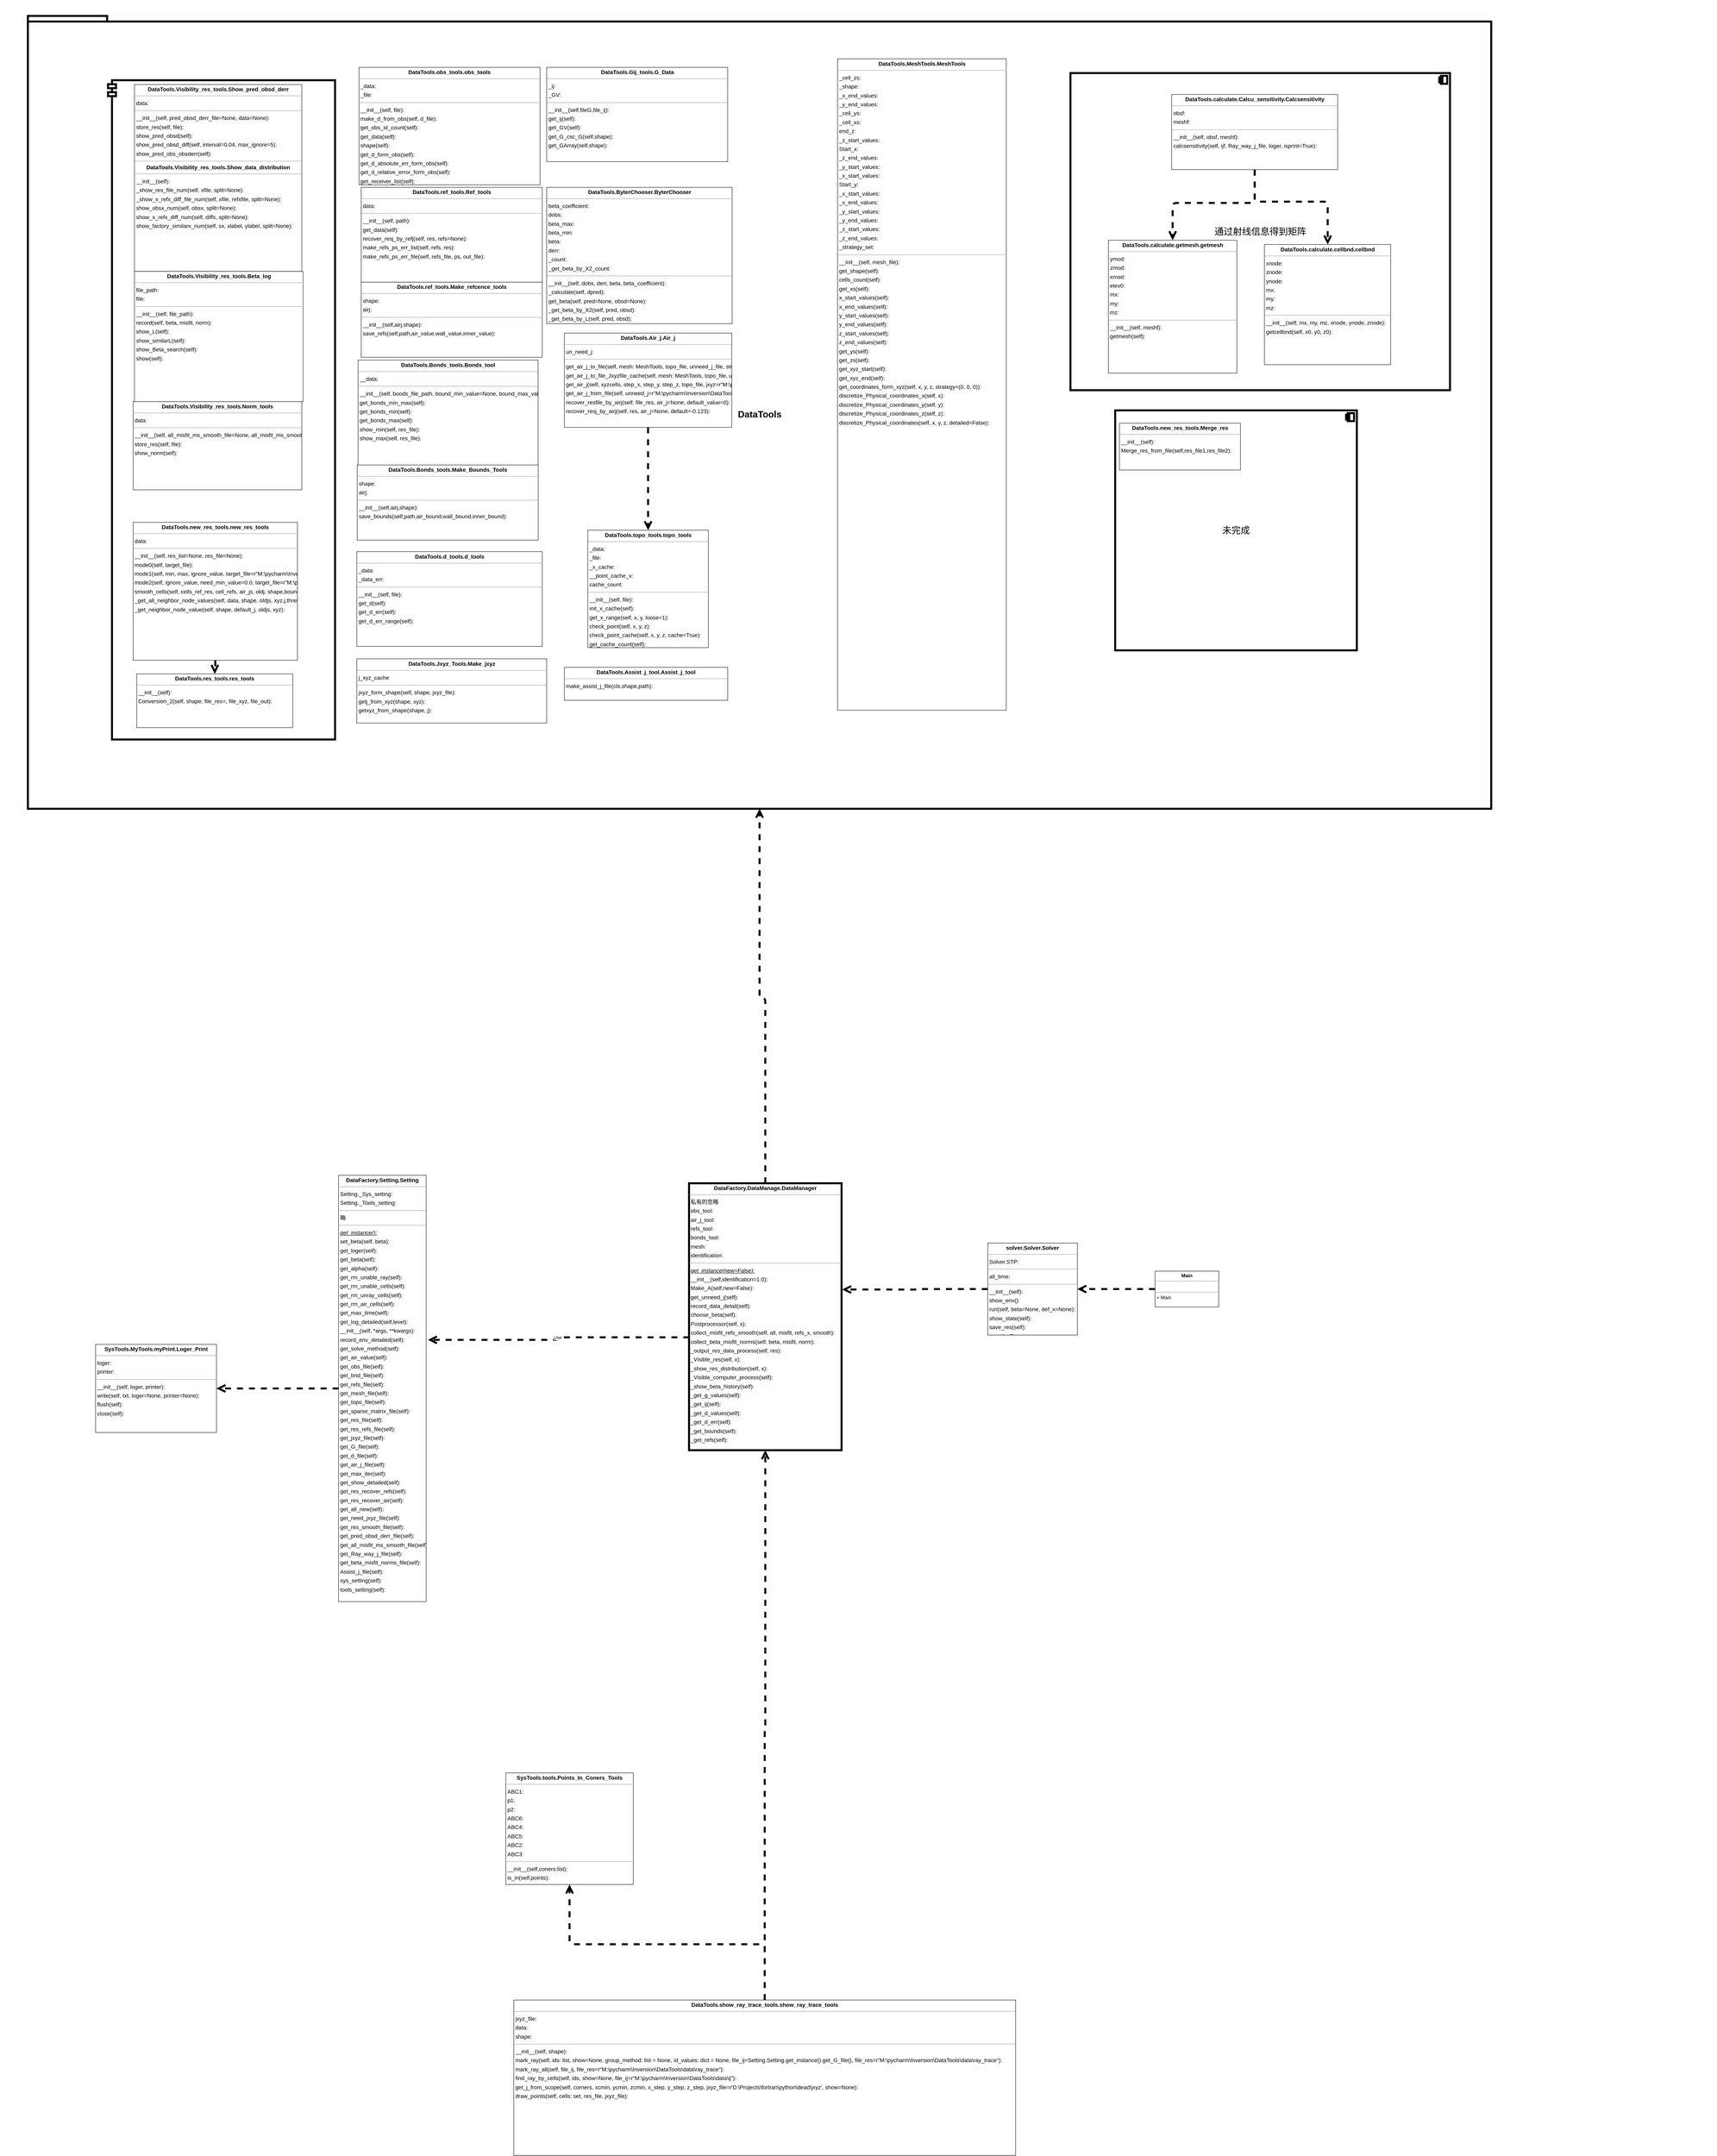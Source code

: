 <mxfile version="18.1.3" type="device"><diagram id="TkZLalOXziSTpwzNaFyh" name="第 1 页"><mxGraphModel dx="3696" dy="6280" grid="1" gridSize="10" guides="1" tooltips="1" connect="1" arrows="1" fold="1" page="0" pageScale="1" pageWidth="827" pageHeight="1169" math="0" shadow="0"><root><mxCell id="0"/><mxCell id="1" parent="0"/><mxCell id="YHv5OHNau0W-MkknjXRt-92" style="edgeStyle=orthogonalEdgeStyle;shape=connector;rounded=1;sketch=0;orthogonalLoop=1;jettySize=auto;html=1;dashed=1;fontFamily=Helvetica;fontSize=23;endArrow=open;endSize=12;strokeWidth=5;" edge="1" parent="1" source="node22" target="YHv5OHNau0W-MkknjXRt-23"><mxGeometry relative="1" as="geometry"/></mxCell><mxCell id="node22" value="&lt;p style=&quot;margin:0px;margin-top:4px;text-align:center;&quot;&gt;&lt;b&gt;DataFactory.DataManage.DataManager&lt;/b&gt;&lt;/p&gt;&lt;hr size=&quot;1&quot;&gt;&lt;p style=&quot;margin:0 0 0 4px;line-height:1.6;&quot;&gt;私有的忽略&lt;br&gt; obs_tool:&lt;br&gt; air_j_tool: &lt;br&gt; refs_tool: &lt;br&gt; bonds_tool:&lt;br&gt; mesh:&lt;br&gt; identification:&lt;br&gt;&lt;/p&gt;&lt;hr size=&quot;1&quot;&gt;&lt;p style=&quot;margin:0 0 0 4px;line-height:1.6;&quot;&gt;&lt;u&gt;&lt;i&gt; get_instance(new=False): &lt;/i&gt;&lt;/u&gt;&lt;br&gt; __init__(self,identification=1.0): &lt;br&gt; Make_A(self,new=False): &lt;br&gt; get_unneed_j(self): &lt;br&gt; record_data_detail(self): &lt;br&gt; choose_beta(self): &lt;br&gt; Postprocessor(self, x): &lt;br&gt; collect_misfit_refs_smooth(self, all, misfit, refs_x, smooth): &lt;br&gt; collect_beta_misfit_norms(self, beta, misfit, norm): &lt;br&gt; _output_res_data_process(self, res): &lt;br&gt; _Visible_res(self, x): &lt;br&gt; _show_res_distribution(self, x): &lt;br&gt; _Visible_computer_process(self): &lt;br&gt; _show_beta_history(self): &lt;br&gt; _get_g_values(self): &lt;br&gt; _get_ij(self): &lt;br&gt; _get_d_values(self): &lt;br&gt; _get_d_err(self): &lt;br&gt; _get_bounds(self): &lt;br&gt; _get_refs(self): &lt;/p&gt;" style="verticalAlign=top;align=left;overflow=fill;fontSize=14;fontFamily=Helvetica;html=1;rounded=0;shadow=0;comic=0;labelBackgroundColor=none;strokeWidth=5;" parent="1" vertex="1"><mxGeometry x="1080" y="-1040" width="383" height="670" as="geometry"/></mxCell><mxCell id="YHv5OHNau0W-MkknjXRt-98" style="edgeStyle=orthogonalEdgeStyle;shape=connector;rounded=1;sketch=0;orthogonalLoop=1;jettySize=auto;html=1;entryX=1.004;entryY=0.398;entryDx=0;entryDy=0;entryPerimeter=0;dashed=1;fontFamily=Helvetica;fontSize=23;endArrow=open;endSize=12;strokeWidth=5;" edge="1" parent="1" source="node7" target="node22"><mxGeometry relative="1" as="geometry"/></mxCell><mxCell id="node7" value="&lt;p style=&quot;margin:0px;margin-top:4px;text-align:center;&quot;&gt;&lt;b&gt;solver.Solver.Solver&lt;/b&gt;&lt;/p&gt;&lt;hr size=&quot;1&quot;/&gt;&lt;p style=&quot;margin:0 0 0 4px;line-height:1.6;&quot;&gt; Solver.STP: &lt;/p&gt;&lt;hr size=&quot;1&quot;/&gt;&lt;p style=&quot;margin:0 0 0 4px;line-height:1.6;&quot;&gt; all_time: &lt;/p&gt;&lt;hr size=&quot;1&quot;/&gt;&lt;p style=&quot;margin:0 0 0 4px;line-height:1.6;&quot;&gt; __init__(self): &lt;br/&gt; show_env(): &lt;br/&gt; run(self, beta=None, def_x=None): &lt;br/&gt; show_state(self): &lt;br/&gt; save_res(self): &lt;br/&gt; reset(self): &lt;br/&gt; close(self): &lt;/p&gt;" style="verticalAlign=top;align=left;overflow=fill;fontSize=14;fontFamily=Helvetica;html=1;rounded=0;shadow=0;comic=0;labelBackgroundColor=none;strokeWidth=1;" parent="1" vertex="1"><mxGeometry x="1830" y="-890" width="225" height="231" as="geometry"/></mxCell><mxCell id="YHv5OHNau0W-MkknjXRt-97" style="edgeStyle=orthogonalEdgeStyle;shape=connector;rounded=1;sketch=0;orthogonalLoop=1;jettySize=auto;html=1;dashed=1;fontFamily=Helvetica;fontSize=23;endArrow=open;endSize=12;strokeWidth=5;" edge="1" parent="1" source="node6" target="node10"><mxGeometry relative="1" as="geometry"/></mxCell><mxCell id="node6" value="&lt;p style=&quot;margin:0px;margin-top:4px;text-align:center;&quot;&gt;&lt;b&gt;DataFactory.Setting.Setting&lt;/b&gt;&lt;/p&gt;&lt;hr size=&quot;1&quot;&gt;&lt;p style=&quot;margin:0 0 0 4px;line-height:1.6;&quot;&gt; Setting._Sys_setting: &lt;br&gt; Setting._Tools_setting: &lt;/p&gt;&lt;hr size=&quot;1&quot;&gt;&lt;p style=&quot;margin:0 0 0 4px;line-height:1.6;&quot;&gt;略&lt;/p&gt;&lt;hr size=&quot;1&quot;&gt;&lt;p style=&quot;margin:0 0 0 4px;line-height:1.6;&quot;&gt;&lt;i&gt;&lt;u&gt; get_instance(): &lt;/u&gt;&lt;br&gt;&lt;/i&gt; set_beta(self, beta): &lt;br&gt; get_loger(self): &lt;br&gt; get_beta(self): &lt;br&gt; get_alpha(self): &lt;br&gt; get_rm_unable_ray(self): &lt;br&gt; get_rm_unable_cells(self): &lt;br&gt; get_rm_unray_cells(self): &lt;br&gt; get_rm_air_cells(self): &lt;br&gt; get_max_time(self): &lt;br&gt; get_log_detailed(self,level): &lt;br&gt; __init__(self, *args, **kwargs): &lt;br&gt; record_env_detailed(self): &lt;br&gt; get_solve_method(self): &lt;br&gt; get_air_value(self): &lt;br&gt; get_obs_file(self): &lt;br&gt; get_bnd_file(self): &lt;br&gt; get_refs_file(self): &lt;br&gt; get_mesh_file(self): &lt;br&gt; get_topo_file(self): &lt;br&gt; get_sparse_matrix_file(self): &lt;br&gt; get_res_file(self): &lt;br&gt; get_res_refs_file(self): &lt;br&gt; get_jxyz_file(self): &lt;br&gt; get_G_file(self): &lt;br&gt; get_d_file(self): &lt;br&gt; get_air_j_file(self): &lt;br&gt; get_max_iter(self): &lt;br&gt; get_show_detailed(self): &lt;br&gt; get_res_recover_refs(self): &lt;br&gt; get_res_recover_air(self): &lt;br&gt; get_all_new(self): &lt;br&gt; get_need_jxyz_file(self): &lt;br&gt; get_res_smooth_file(self): &lt;br&gt; get_pred_obsd_derr_file(self): &lt;br&gt; get_all_misfit_ms_smooth_file(self): &lt;br&gt; get_Ray_way_j_file(self): &lt;br&gt; get_beta_misfit_norms_file(self): &lt;br&gt; Assist_j_file(self): &lt;br&gt; sys_setting(self): &lt;br&gt; tools_setting(self): &lt;/p&gt;" style="verticalAlign=top;align=left;overflow=fill;fontSize=14;fontFamily=Helvetica;html=1;rounded=0;shadow=0;comic=0;labelBackgroundColor=none;strokeWidth=1;direction=east;flipH=1;" parent="1" vertex="1"><mxGeometry x="200" y="-1060" width="220" height="1070" as="geometry"/></mxCell><mxCell id="YHv5OHNau0W-MkknjXRt-6" value="Use" style="endArrow=open;endSize=12;dashed=1;html=1;rounded=1;sketch=0;exitX=0.002;exitY=0.577;exitDx=0;exitDy=0;exitPerimeter=0;entryX=-0.02;entryY=0.386;entryDx=0;entryDy=0;entryPerimeter=0;strokeWidth=5;edgeStyle=orthogonalEdgeStyle;" edge="1" parent="1" source="node22" target="node6"><mxGeometry width="160" relative="1" as="geometry"><mxPoint x="530" y="-705" as="sourcePoint"/><mxPoint x="860" y="-660" as="targetPoint"/></mxGeometry></mxCell><mxCell id="YHv5OHNau0W-MkknjXRt-93" style="edgeStyle=orthogonalEdgeStyle;shape=connector;rounded=1;sketch=0;orthogonalLoop=1;jettySize=auto;html=1;dashed=1;fontFamily=Helvetica;fontSize=23;endArrow=open;endSize=12;strokeWidth=5;" edge="1" parent="1" source="node20" target="node22"><mxGeometry relative="1" as="geometry"/></mxCell><mxCell id="YHv5OHNau0W-MkknjXRt-94" style="edgeStyle=orthogonalEdgeStyle;shape=connector;rounded=1;sketch=0;orthogonalLoop=1;jettySize=auto;html=1;dashed=1;fontFamily=Helvetica;fontSize=23;endArrow=open;endSize=12;strokeWidth=5;" edge="1" parent="1" source="node20" target="YHv5OHNau0W-MkknjXRt-34"><mxGeometry relative="1" as="geometry"/></mxCell><mxCell id="node20" value="&lt;p style=&quot;margin:0px;margin-top:4px;text-align:center;&quot;&gt;&lt;b&gt;DataTools.show_ray_trace_tools.show_ray_trace_tools&lt;/b&gt;&lt;/p&gt;&lt;hr size=&quot;1&quot;&gt;&lt;p style=&quot;margin:0 0 0 4px;line-height:1.6;&quot;&gt; jxyz_file: &lt;br&gt; data: &lt;br&gt; shape: &lt;/p&gt;&lt;hr size=&quot;1&quot;&gt;&lt;p style=&quot;margin:0 0 0 4px;line-height:1.6;&quot;&gt; __init__(self, shape): &lt;br&gt; mark_ray(self, ids: list, show=None, group_method: list = None, id_values: dict = None,                  file_ij=Setting.Setting.get_instance().get_G_file(),                  file_res=r&quot;M:\pycharm\Inversion\DataTools\data\ray_trace&quot;): &lt;br&gt; mark_ray_all(self, file_ij,                      file_res=r&quot;M:\pycharm\Inversion\DataTools\data\ray_trace&quot;): &lt;br&gt; find_ray_by_cells(self, ids, show=None, file_ij=r&quot;M:\pycharm\Inversion\DataTools\data\ij&quot;): &lt;br&gt; get_j_from_scope(self, corners, xcmin, ycmin, zcmin, x_step, y_step, z_step,                          jxyz_file=r'D:\Projects\fortran\python\dead\jxyz', show=None): &lt;br&gt; draw_points(self, cells: set, res_file, jxyz_file):&lt;/p&gt;" style="verticalAlign=top;align=left;overflow=fill;fontSize=14;fontFamily=Helvetica;html=1;rounded=0;shadow=0;comic=0;labelBackgroundColor=none;strokeWidth=1;" parent="1" vertex="1"><mxGeometry x="640" y="1010" width="1260" height="390" as="geometry"/></mxCell><mxCell id="node10" value="&lt;p style=&quot;margin:0px;margin-top:4px;text-align:center;&quot;&gt;&lt;b&gt;SysTools.MyTools.myPrint.Loger_Print&lt;/b&gt;&lt;/p&gt;&lt;hr size=&quot;1&quot;/&gt;&lt;p style=&quot;margin:0 0 0 4px;line-height:1.6;&quot;&gt; loger: &lt;br/&gt; printer: &lt;/p&gt;&lt;hr size=&quot;1&quot;/&gt;&lt;p style=&quot;margin:0 0 0 4px;line-height:1.6;&quot;&gt; __init__(self, loger, printer): &lt;br/&gt; write(self, txt, loger=None, printer=None): &lt;br/&gt; flush(self): &lt;br/&gt; close(self): &lt;/p&gt;" style="verticalAlign=top;align=left;overflow=fill;fontSize=14;fontFamily=Helvetica;html=1;rounded=0;shadow=0;comic=0;labelBackgroundColor=none;strokeWidth=1;" parent="1" vertex="1"><mxGeometry x="-409.998" y="-635.581" width="303.605" height="221.152" as="geometry"/></mxCell><mxCell id="YHv5OHNau0W-MkknjXRt-34" value="&lt;p style=&quot;margin:0px;margin-top:4px;text-align:center;&quot;&gt;&lt;b&gt;SysTools.tools.Points_In_Coners_Tools&lt;/b&gt;&lt;/p&gt;&lt;hr size=&quot;1&quot;/&gt;&lt;p style=&quot;margin:0 0 0 4px;line-height:1.6;&quot;&gt; ABC1: &lt;br/&gt; p1: &lt;br/&gt; p2: &lt;br/&gt; ABC6: &lt;br/&gt; ABC4: &lt;br/&gt; ABC5: &lt;br/&gt; ABC2: &lt;br/&gt; ABC3: &lt;/p&gt;&lt;hr size=&quot;1&quot;/&gt;&lt;p style=&quot;margin:0 0 0 4px;line-height:1.6;&quot;&gt; __init__(self,coners:list): &lt;br/&gt; is_in(self,points): &lt;/p&gt;" style="verticalAlign=top;align=left;overflow=fill;fontSize=14;fontFamily=Helvetica;html=1;rounded=0;shadow=0;comic=0;labelBackgroundColor=none;strokeWidth=1;" vertex="1" parent="1"><mxGeometry x="620" y="440" width="320" height="280" as="geometry"/></mxCell><mxCell id="YHv5OHNau0W-MkknjXRt-90" value="" style="group;shadow=0;rounded=0;glass=0;fillColor=none;" vertex="1" connectable="0" parent="1"><mxGeometry x="-650" y="-4010" width="4310" height="2030" as="geometry"/></mxCell><mxCell id="YHv5OHNau0W-MkknjXRt-91" value="" style="group" vertex="1" connectable="0" parent="YHv5OHNau0W-MkknjXRt-90"><mxGeometry x="70" y="40" width="4140" height="1990" as="geometry"/></mxCell><mxCell id="YHv5OHNau0W-MkknjXRt-23" value="&lt;span style=&quot;font-size: 23px;&quot;&gt;DataTools&lt;/span&gt;" style="shape=folder;fontStyle=1;spacingTop=10;tabWidth=40;tabHeight=14;tabPosition=left;html=1;rounded=0;sketch=0;fontFamily=Helvetica;fontSize=11;strokeWidth=5;" vertex="1" parent="YHv5OHNau0W-MkknjXRt-91"><mxGeometry width="3674.118" height="1990.0" as="geometry"/></mxCell><mxCell id="YHv5OHNau0W-MkknjXRt-31" value="&lt;p style=&quot;margin:0px;margin-top:4px;text-align:center;&quot;&gt;&lt;b&gt;DataTools.MeshTools.MeshTools&lt;/b&gt;&lt;/p&gt;&lt;hr size=&quot;1&quot;/&gt;&lt;p style=&quot;margin:0 0 0 4px;line-height:1.6;&quot;&gt; _cell_zs: &lt;br/&gt; _shape: &lt;br/&gt; _x_end_values: &lt;br/&gt; _y_end_values: &lt;br/&gt; _cell_ys: &lt;br/&gt; _cell_xs: &lt;br/&gt; end_z: &lt;br/&gt; _z_start_values: &lt;br/&gt; Start_x: &lt;br/&gt; _z_end_values: &lt;br/&gt; _y_start_values: &lt;br/&gt; _x_start_values: &lt;br/&gt; Start_y: &lt;br/&gt; _x_start_values: &lt;br/&gt; _x_end_values: &lt;br/&gt; _y_start_values: &lt;br/&gt; _y_end_values: &lt;br/&gt; _z_start_values: &lt;br/&gt; _z_end_values: &lt;br/&gt; _strategy_set: &lt;/p&gt;&lt;hr size=&quot;1&quot;/&gt;&lt;p style=&quot;margin:0 0 0 4px;line-height:1.6;&quot;&gt; __init__(self, mesh_file): &lt;br/&gt; get_shape(self): &lt;br/&gt; cells_count(self): &lt;br/&gt; get_xs(self): &lt;br/&gt; x_start_values(self): &lt;br/&gt; x_end_values(self): &lt;br/&gt; y_start_values(self): &lt;br/&gt; y_end_values(self): &lt;br/&gt; z_start_values(self): &lt;br/&gt; z_end_values(self): &lt;br/&gt; get_ys(self): &lt;br/&gt; get_zs(self): &lt;br/&gt; get_xyz_start(self): &lt;br/&gt; get_xyz_end(self): &lt;br/&gt; get_coordinates_form_xyz(self, x, y, z, strategy=(0, 0, 0)): &lt;br/&gt; discretize_Physical_coordinates_x(self, x): &lt;br/&gt; discretize_Physical_coordinates_y(self, y): &lt;br/&gt; discretize_Physical_coordinates_z(self, z): &lt;br/&gt; discretize_Physical_coordinates(self, x, y, z, detailed=False): &lt;/p&gt;" style="verticalAlign=top;align=left;overflow=fill;fontSize=14;fontFamily=Helvetica;html=1;rounded=0;shadow=0;comic=0;labelBackgroundColor=none;strokeWidth=1;" vertex="1" parent="YHv5OHNau0W-MkknjXRt-91"><mxGeometry x="2032.941" y="107.568" width="423.529" height="1635.027" as="geometry"/></mxCell><mxCell id="YHv5OHNau0W-MkknjXRt-41" value="" style="group" vertex="1" connectable="0" parent="YHv5OHNau0W-MkknjXRt-91"><mxGeometry x="211.765" y="441.027" width="570.081" height="1398.378" as="geometry"/></mxCell><mxCell id="YHv5OHNau0W-MkknjXRt-35" value="结果后置处理" style="shape=module;align=left;spacingLeft=20;align=center;verticalAlign=top;rounded=0;sketch=0;fontFamily=Helvetica;fontSize=23;strokeWidth=5;container=1;" vertex="1" parent="YHv5OHNau0W-MkknjXRt-41"><mxGeometry x="-10.588" y="-279.679" width="570.081" height="1654.748" as="geometry"/></mxCell><mxCell id="node12" value="&lt;p style=&quot;margin:0px;margin-top:4px;text-align:center;&quot;&gt;&lt;b&gt;DataTools.res_tools.res_tools&lt;/b&gt;&lt;/p&gt;&lt;hr size=&quot;1&quot;&gt;&lt;p style=&quot;margin:0 0 0 4px;line-height:1.6;&quot;&gt; __init__(self): &lt;br&gt; Conversion_2(self, shape, file_res=, file_xyz,                      file_out): &lt;/p&gt;" style="verticalAlign=top;align=left;overflow=fill;fontSize=14;fontFamily=Helvetica;html=1;rounded=0;shadow=0;comic=0;labelBackgroundColor=none;strokeWidth=1;" parent="YHv5OHNau0W-MkknjXRt-35" vertex="1"><mxGeometry x="72.233" y="1490.099" width="391.765" height="134.849" as="geometry"/></mxCell><mxCell id="YHv5OHNau0W-MkknjXRt-39" style="edgeStyle=orthogonalEdgeStyle;shape=connector;rounded=1;sketch=0;orthogonalLoop=1;jettySize=auto;html=1;dashed=1;fontFamily=Helvetica;fontSize=23;endArrow=open;endSize=12;strokeWidth=5;" edge="1" parent="YHv5OHNau0W-MkknjXRt-35" source="node18" target="node12"><mxGeometry relative="1" as="geometry"/></mxCell><mxCell id="YHv5OHNau0W-MkknjXRt-69" value="" style="group" vertex="1" connectable="0" parent="YHv5OHNau0W-MkknjXRt-35"><mxGeometry x="63.108" y="1226.275" width="412.528" height="346.27" as="geometry"/></mxCell><mxCell id="node18" value="&lt;p style=&quot;margin:0px;margin-top:4px;text-align:center;&quot;&gt;&lt;b&gt;DataTools.new_res_tools.new_res_tools&lt;/b&gt;&lt;/p&gt;&lt;hr size=&quot;1&quot;/&gt;&lt;p style=&quot;margin:0 0 0 4px;line-height:1.6;&quot;&gt; data: &lt;/p&gt;&lt;hr size=&quot;1&quot;/&gt;&lt;p style=&quot;margin:0 0 0 4px;line-height:1.6;&quot;&gt; __init__(self, res_list=None, res_file=None): &lt;br/&gt; mode0(self, target_file): &lt;br/&gt; mode1(self, min, max, ignore_value, target_file=r&amp;quot;M:\pycharm\Inversion\DataTools\data\new_mode1&amp;quot;): &lt;br/&gt; mode2(self, ignore_value, need_min_value=0.0, target_file=r&amp;quot;M:\pycharm\Inversion\DataTools\data\new_mode2&amp;quot;): &lt;br/&gt; smooth_cells(self, cells_ref_res, cell_refs, air_js, oldj, shape,bounds): &lt;br/&gt; _get_all_neighbor_node_values(self, data, shape, oldjs, xyz,j,threshold_value,coefficient=(1,1,1,1,1,1)): &lt;br/&gt; _get_neighbor_node_value(self, shape, default_j, oldjs, xyz): &lt;/p&gt;" style="verticalAlign=top;align=left;overflow=fill;fontSize=14;fontFamily=Helvetica;html=1;rounded=0;shadow=0;comic=0;labelBackgroundColor=none;strokeWidth=1;" parent="YHv5OHNau0W-MkknjXRt-69" vertex="1"><mxGeometry y="-116.532" width="412.528" height="346.27" as="geometry"/></mxCell><mxCell id="YHv5OHNau0W-MkknjXRt-73" value="" style="group" vertex="1" connectable="0" parent="YHv5OHNau0W-MkknjXRt-35"><mxGeometry x="63.106" y="10.76" width="423.529" height="1017.378" as="geometry"/></mxCell><mxCell id="node26" value="&lt;p style=&quot;margin:0px;margin-top:4px;text-align:center;&quot;&gt;&lt;b&gt;DataTools.Visibility_res_tools.Norm_tools&lt;/b&gt;&lt;/p&gt;&lt;hr size=&quot;1&quot;/&gt;&lt;p style=&quot;margin:0 0 0 4px;line-height:1.6;&quot;&gt; data: &lt;/p&gt;&lt;hr size=&quot;1&quot;/&gt;&lt;p style=&quot;margin:0 0 0 4px;line-height:1.6;&quot;&gt; __init__(self, all_misfit_ms_smooth_file=None, all_misfit_ms_smooth_list=None): &lt;br/&gt; store_res(self, file): &lt;br/&gt; show_norm(self): &lt;/p&gt;" style="verticalAlign=top;align=left;overflow=fill;fontSize=14;fontFamily=Helvetica;html=1;rounded=0;shadow=0;comic=0;labelBackgroundColor=none;strokeWidth=1;" parent="YHv5OHNau0W-MkknjXRt-73" vertex="1"><mxGeometry y="795.969" width="423.529" height="221.41" as="geometry"/></mxCell><mxCell id="YHv5OHNau0W-MkknjXRt-67" value="" style="group" vertex="1" connectable="0" parent="YHv5OHNau0W-MkknjXRt-73"><mxGeometry width="423.529" height="795.973" as="geometry"/></mxCell><mxCell id="node21" value="&lt;p style=&quot;margin:0px;margin-top:4px;text-align:center;&quot;&gt;&lt;b&gt;DataTools.Visibility_res_tools.Show_pred_obsd_derr&lt;/b&gt;&lt;/p&gt;&lt;hr size=&quot;1&quot;&gt;&lt;p style=&quot;margin:0 0 0 4px;line-height:1.6;&quot;&gt; data: &lt;/p&gt;&lt;hr size=&quot;1&quot;&gt;&lt;p style=&quot;margin:0 0 0 4px;line-height:1.6;&quot;&gt; __init__(self, pred_obsd_derr_file=None, data=None): &lt;br&gt; store_res(self, file): &lt;br&gt; show_pred_obsd(self): &lt;br&gt; show_pred_obsd_diff(self, interval=0.04, max_ignore=5): &lt;br&gt; show_pred_obs_obsderr(self):&lt;/p&gt;&lt;hr size=&quot;1&quot;&gt;&lt;p style=&quot;margin: 4px 0px 0px; text-align: center;&quot;&gt;&lt;b&gt;DataTools.Visibility_res_tools.Show_data_distribution&lt;/b&gt;&lt;/p&gt;&lt;hr size=&quot;1&quot;&gt;&lt;p style=&quot;margin: 0px 0px 0px 4px; line-height: 1.6;&quot;&gt;__init__(self):&lt;br&gt;_show_res_file_num(self, xfile, split=None):&lt;br&gt;_show_x_refx_diff_file_num(self, xfile, refxfile, split=None):&lt;br&gt;show_obsx_num(self, obsx, split=None):&lt;br&gt;show_x_refx_diff_num(self, diffx, split=None):&lt;br&gt;show_factory_similarx_num(self, sx, xlabel, ylabel, split=None):&lt;/p&gt;" style="verticalAlign=top;align=left;overflow=fill;fontSize=14;fontFamily=Helvetica;html=1;rounded=0;shadow=0;comic=0;labelBackgroundColor=none;strokeWidth=1;" parent="YHv5OHNau0W-MkknjXRt-67" vertex="1"><mxGeometry x="3.325" width="420.205" height="469.126" as="geometry"/></mxCell><mxCell id="node3" value="&lt;p style=&quot;margin:0px;margin-top:4px;text-align:center;&quot;&gt;&lt;b&gt;DataTools.Visibility_res_tools.Beta_log&lt;/b&gt;&lt;/p&gt;&lt;hr size=&quot;1&quot;/&gt;&lt;p style=&quot;margin:0 0 0 4px;line-height:1.6;&quot;&gt; file_path: &lt;br/&gt; file: &lt;/p&gt;&lt;hr size=&quot;1&quot;/&gt;&lt;p style=&quot;margin:0 0 0 4px;line-height:1.6;&quot;&gt; __init__(self, file_path): &lt;br/&gt; record(self, beta, misfit, norm): &lt;br/&gt; show_L(self): &lt;br/&gt; show_similarL(self): &lt;br/&gt; show_Beta_search(self): &lt;br/&gt; show(self): &lt;/p&gt;" style="verticalAlign=top;align=left;overflow=fill;fontSize=14;fontFamily=Helvetica;html=1;rounded=0;shadow=0;comic=0;labelBackgroundColor=none;strokeWidth=1;" parent="YHv5OHNau0W-MkknjXRt-67" vertex="1"><mxGeometry x="3.325" y="469.125" width="423.529" height="326.848" as="geometry"/></mxCell><mxCell id="YHv5OHNau0W-MkknjXRt-86" value="" style="group" vertex="1" connectable="0" parent="YHv5OHNau0W-MkknjXRt-91"><mxGeometry x="825.882" y="129.081" width="942.353" height="1645.784" as="geometry"/></mxCell><mxCell id="node19" value="&lt;p style=&quot;margin:0px;margin-top:4px;text-align:center;&quot;&gt;&lt;b&gt;DataTools.Gij_tools.G_Data&lt;/b&gt;&lt;/p&gt;&lt;hr size=&quot;1&quot;/&gt;&lt;p style=&quot;margin:0 0 0 4px;line-height:1.6;&quot;&gt; _ij: &lt;br/&gt; _GV: &lt;/p&gt;&lt;hr size=&quot;1&quot;/&gt;&lt;p style=&quot;margin:0 0 0 4px;line-height:1.6;&quot;&gt; __init__(self,fileG,file_ij): &lt;br/&gt; get_ij(self): &lt;br/&gt; get_GV(self): &lt;br/&gt; get_G_csc_G(self,shape): &lt;br/&gt; get_GArray(self,shape): &lt;/p&gt;" style="verticalAlign=top;align=left;overflow=fill;fontSize=14;fontFamily=Helvetica;html=1;rounded=0;shadow=0;comic=0;labelBackgroundColor=none;strokeWidth=1;" parent="YHv5OHNau0W-MkknjXRt-86" vertex="1"><mxGeometry x="476.72" width="454.547" height="236.649" as="geometry"/></mxCell><mxCell id="node0" value="&lt;p style=&quot;margin:0px;margin-top:4px;text-align:center;&quot;&gt;&lt;b&gt;DataTools.Jxyz_Tools.Make_jxyz&lt;/b&gt;&lt;/p&gt;&lt;hr size=&quot;1&quot;&gt;&lt;p style=&quot;margin:0 0 0 4px;line-height:1.6;&quot;&gt;j_xyz_cache&lt;/p&gt;&lt;hr size=&quot;1&quot;&gt;&lt;p style=&quot;margin: 0px 0px 0px 4px; line-height: 1.6;&quot;&gt;&lt;span style=&quot;background-color: initial;&quot;&gt;jxyz_form_shape(self, shape, jxyz_file):&lt;/span&gt;&lt;br&gt;&lt;/p&gt;&lt;p style=&quot;margin:0 0 0 4px;line-height:1.6;&quot;&gt;getj_from_xyz(shape, xyz):&lt;br&gt;&lt;/p&gt;&lt;p style=&quot;margin:0 0 0 4px;line-height:1.6;&quot;&gt;getxyz_from_shape(shape, j):&lt;/p&gt;&lt;p style=&quot;margin:0 0 0 4px;line-height:1.6;&quot;&gt;&lt;br&gt;&lt;/p&gt;&lt;p style=&quot;margin:0 0 0 4px;line-height:1.6;&quot;&gt;&lt;br&gt;&lt;/p&gt;" style="verticalAlign=top;align=left;overflow=fill;fontSize=14;fontFamily=Helvetica;html=1;rounded=0;shadow=0;comic=0;labelBackgroundColor=none;strokeWidth=1;" parent="YHv5OHNau0W-MkknjXRt-86" vertex="1"><mxGeometry y="1484.432" width="476.72" height="161.351" as="geometry"/></mxCell><mxCell id="node25" value="&lt;p style=&quot;margin:0px;margin-top:4px;text-align:center;&quot;&gt;&lt;b&gt;DataTools.d_tools.d_tools&lt;/b&gt;&lt;/p&gt;&lt;hr size=&quot;1&quot;/&gt;&lt;p style=&quot;margin:0 0 0 4px;line-height:1.6;&quot;&gt; _data: &lt;br/&gt; _data_err: &lt;/p&gt;&lt;hr size=&quot;1&quot;/&gt;&lt;p style=&quot;margin:0 0 0 4px;line-height:1.6;&quot;&gt; __init__(self, file): &lt;br/&gt; get_d(self): &lt;br/&gt; get_d_err(self): &lt;br/&gt; get_d_err_range(self): &lt;/p&gt;" style="verticalAlign=top;align=left;overflow=fill;fontSize=14;fontFamily=Helvetica;html=1;rounded=0;shadow=0;comic=0;labelBackgroundColor=none;strokeWidth=1;" parent="YHv5OHNau0W-MkknjXRt-86" vertex="1"><mxGeometry y="1215.514" width="465.633" height="237.886" as="geometry"/></mxCell><mxCell id="YHv5OHNau0W-MkknjXRt-30" value="&lt;p style=&quot;margin:0px;margin-top:4px;text-align:center;&quot;&gt;&lt;b&gt;DataTools.ByterChooser.ByterChooser&lt;/b&gt;&lt;/p&gt;&lt;hr size=&quot;1&quot;/&gt;&lt;p style=&quot;margin:0 0 0 4px;line-height:1.6;&quot;&gt; beta_coefficient: &lt;br/&gt; dobs: &lt;br/&gt; beta_max: &lt;br/&gt; beta_min: &lt;br/&gt; beta: &lt;br/&gt; derr: &lt;br/&gt; _count: &lt;br/&gt; _get_beta_by_X2_count: &lt;/p&gt;&lt;hr size=&quot;1&quot;/&gt;&lt;p style=&quot;margin:0 0 0 4px;line-height:1.6;&quot;&gt; __init__(self, dobs, derr, beta, beta_coefficient): &lt;br/&gt; _calculate(self, dpred): &lt;br/&gt; get_beta(self, pred=None, obsd=None): &lt;br/&gt; _get_beta_by_X2(self, pred, obsd): &lt;br/&gt; _get_beta_by_L(self, pred, obsd): &lt;/p&gt;" style="verticalAlign=top;align=left;overflow=fill;fontSize=14;fontFamily=Helvetica;html=1;rounded=0;shadow=0;comic=0;labelBackgroundColor=none;strokeWidth=1;" vertex="1" parent="YHv5OHNau0W-MkknjXRt-86"><mxGeometry x="476.72" y="301.189" width="465.633" height="342.065" as="geometry"/></mxCell><mxCell id="YHv5OHNau0W-MkknjXRt-32" value="&lt;p style=&quot;margin:0px;margin-top:4px;text-align:center;&quot;&gt;&lt;b&gt;DataTools.obs_tools.obs_tools&lt;/b&gt;&lt;/p&gt;&lt;hr size=&quot;1&quot;/&gt;&lt;p style=&quot;margin:0 0 0 4px;line-height:1.6;&quot;&gt; _data: &lt;br/&gt; _file: &lt;/p&gt;&lt;hr size=&quot;1&quot;/&gt;&lt;p style=&quot;margin:0 0 0 4px;line-height:1.6;&quot;&gt; __init__(self, file): &lt;br/&gt; make_d_from_obs(self, d_file): &lt;br/&gt; get_obs_id_count(self): &lt;br/&gt; get_data(self): &lt;br/&gt; shape(self): &lt;br/&gt; get_d_form_obs(self): &lt;br/&gt; get_d_absolute_err_form_obs(self): &lt;br/&gt; get_d_relative_error_form_obs(self): &lt;br/&gt; get_receiver_list(self): &lt;/p&gt;" style="verticalAlign=top;align=left;overflow=fill;fontSize=14;fontFamily=Helvetica;html=1;rounded=0;shadow=0;comic=0;labelBackgroundColor=none;strokeWidth=1;" vertex="1" parent="YHv5OHNau0W-MkknjXRt-86"><mxGeometry x="5.543" width="454.547" height="294.735" as="geometry"/></mxCell><mxCell id="YHv5OHNau0W-MkknjXRt-42" value="" style="group" vertex="1" connectable="0" parent="YHv5OHNau0W-MkknjXRt-86"><mxGeometry x="11.087" y="301.189" width="454.547" height="426.462" as="geometry"/></mxCell><mxCell id="node28" value="&lt;p style=&quot;margin:0px;margin-top:4px;text-align:center;&quot;&gt;&lt;b&gt;DataTools.ref_tools.Make_refcence_tools&lt;/b&gt;&lt;/p&gt;&lt;hr size=&quot;1&quot;/&gt;&lt;p style=&quot;margin:0 0 0 4px;line-height:1.6;&quot;&gt; shape: &lt;br/&gt; airj: &lt;/p&gt;&lt;hr size=&quot;1&quot;/&gt;&lt;p style=&quot;margin:0 0 0 4px;line-height:1.6;&quot;&gt; __init__(self,airj,shape): &lt;br/&gt; save_refs(self,path,air_value,wall_value,inner_value): &lt;/p&gt;" style="verticalAlign=top;align=left;overflow=fill;fontSize=14;fontFamily=Helvetica;html=1;rounded=0;shadow=0;comic=0;labelBackgroundColor=none;strokeWidth=1;" parent="YHv5OHNau0W-MkknjXRt-42" vertex="1"><mxGeometry y="237.896" width="454.547" height="188.566" as="geometry"/></mxCell><mxCell id="node27" value="&lt;p style=&quot;margin:0px;margin-top:4px;text-align:center;&quot;&gt;&lt;b&gt;DataTools.ref_tools.Ref_tools&lt;/b&gt;&lt;/p&gt;&lt;hr size=&quot;1&quot;/&gt;&lt;p style=&quot;margin:0 0 0 4px;line-height:1.6;&quot;&gt; data: &lt;/p&gt;&lt;hr size=&quot;1&quot;/&gt;&lt;p style=&quot;margin:0 0 0 4px;line-height:1.6;&quot;&gt; __init__(self, path): &lt;br/&gt; get_data(self): &lt;br/&gt; recover_resj_by_refj(self, res, refs=None): &lt;br/&gt; make_refs_ps_err_list(self, refs, res): &lt;br/&gt; make_refs_ps_err_file(self, refs_file, ps, out_file): &lt;/p&gt;" style="verticalAlign=top;align=left;overflow=fill;fontSize=14;fontFamily=Helvetica;html=1;rounded=0;shadow=0;comic=0;labelBackgroundColor=none;strokeWidth=1;" parent="YHv5OHNau0W-MkknjXRt-42" vertex="1"><mxGeometry x="0.003" width="454.544" height="237.886" as="geometry"/></mxCell><mxCell id="YHv5OHNau0W-MkknjXRt-72" value="" style="group" vertex="1" connectable="0" parent="YHv5OHNau0W-MkknjXRt-86"><mxGeometry x="11.098" y="738.925" width="454.536" height="458.367" as="geometry"/></mxCell><mxCell id="YHv5OHNau0W-MkknjXRt-83" value="" style="group" vertex="1" connectable="0" parent="YHv5OHNau0W-MkknjXRt-72"><mxGeometry x="-10.149" y="-4.174" width="454.536" height="451.784" as="geometry"/></mxCell><mxCell id="node1" value="&lt;p style=&quot;margin:0px;margin-top:4px;text-align:center;&quot;&gt;&lt;b&gt;DataTools.Bonds_tools.Bonds_tool&lt;/b&gt;&lt;/p&gt;&lt;hr size=&quot;1&quot;/&gt;&lt;p style=&quot;margin:0 0 0 4px;line-height:1.6;&quot;&gt; __data: &lt;/p&gt;&lt;hr size=&quot;1&quot;/&gt;&lt;p style=&quot;margin:0 0 0 4px;line-height:1.6;&quot;&gt; __init__(self, boods_file_path,                  bound_min_value=None, bound_max_value=None): &lt;br/&gt; get_bonds_min_max(self): &lt;br/&gt; get_bonds_min(self): &lt;br/&gt; get_bonds_max(self): &lt;br/&gt; show_min(self, res_file): &lt;br/&gt; show_max(self, res_file): &lt;/p&gt;" style="verticalAlign=top;align=left;overflow=fill;fontSize=14;fontFamily=Helvetica;html=1;rounded=0;shadow=0;comic=0;labelBackgroundColor=none;strokeWidth=1;" parent="YHv5OHNau0W-MkknjXRt-83" vertex="1"><mxGeometry x="2.248" width="451.968" height="269.797" as="geometry"/></mxCell><mxCell id="node23" value="&lt;p style=&quot;margin:0px;margin-top:4px;text-align:center;&quot;&gt;&lt;b&gt;DataTools.Bonds_tools.Make_Bounds_Tools&lt;/b&gt;&lt;/p&gt;&lt;hr size=&quot;1&quot;/&gt;&lt;p style=&quot;margin:0 0 0 4px;line-height:1.6;&quot;&gt; shape: &lt;br/&gt; airj: &lt;/p&gt;&lt;hr size=&quot;1&quot;/&gt;&lt;p style=&quot;margin:0 0 0 4px;line-height:1.6;&quot;&gt; __init__(self,airj,shape): &lt;br/&gt; save_bounds(self,path,air_bound,wall_bound,inner_bound): &lt;/p&gt;" style="verticalAlign=top;align=left;overflow=fill;fontSize=14;fontFamily=Helvetica;html=1;rounded=0;shadow=0;comic=0;labelBackgroundColor=none;strokeWidth=1;" parent="YHv5OHNau0W-MkknjXRt-83" vertex="1"><mxGeometry y="263.216" width="454.536" height="188.568" as="geometry"/></mxCell><mxCell id="YHv5OHNau0W-MkknjXRt-84" value="" style="group" vertex="1" connectable="0" parent="YHv5OHNau0W-MkknjXRt-86"><mxGeometry x="521.066" y="666.919" width="420.456" height="789.546" as="geometry"/></mxCell><mxCell id="node29" value="&lt;p style=&quot;margin:0px;margin-top:4px;text-align:center;&quot;&gt;&lt;b&gt;DataTools.Air_j.Air_j&lt;/b&gt;&lt;/p&gt;&lt;hr size=&quot;1&quot;/&gt;&lt;p style=&quot;margin:0 0 0 4px;line-height:1.6;&quot;&gt; un_need_j: &lt;/p&gt;&lt;hr size=&quot;1&quot;/&gt;&lt;p style=&quot;margin:0 0 0 4px;line-height:1.6;&quot;&gt; get_air_j_to_file(self, mesh: MeshTools, topo_file, unneed_j_file, strategy): &lt;br/&gt; get_air_j_to_file_Jxyzfile_cache(self, mesh: MeshTools, topo_file, unneed_j_file, jxyz_file, strategy): &lt;br/&gt; get_air_j(self, xyzcells, step_x, step_y, step_z, topo_file,                   jxyz=r&amp;quot;M:\pycharm\Inversion\DataTools\data\jxyz&amp;quot;,                   un_need_file=r&amp;quot;M:\pycharm\Inversion\DataTools\data\unneed_j&amp;quot;): &lt;br/&gt; get_air_j_from_file(self, unneed_j=r&amp;quot;M:\pycharm\Inversion\DataTools\data\unneed_j&amp;quot;): &lt;br/&gt; recover_resfile_by_airj(self, file_res, air_j=None, default_value=0): &lt;br/&gt; recover_resj_by_airj(self, res, air_j=None, default=-0.123): &lt;/p&gt;" style="verticalAlign=top;align=left;overflow=fill;fontSize=14;fontFamily=Helvetica;html=1;rounded=0;shadow=0;comic=0;labelBackgroundColor=none;strokeWidth=1;" parent="YHv5OHNau0W-MkknjXRt-84" vertex="1"><mxGeometry width="420.456" height="236.649" as="geometry"/></mxCell><mxCell id="YHv5OHNau0W-MkknjXRt-33" value="&lt;p style=&quot;margin:0px;margin-top:4px;text-align:center;&quot;&gt;&lt;b&gt;DataTools.topo_tools.topo_tools&lt;/b&gt;&lt;/p&gt;&lt;hr size=&quot;1&quot;/&gt;&lt;p style=&quot;margin:0 0 0 4px;line-height:1.6;&quot;&gt; _data: &lt;br/&gt; _file: &lt;br/&gt; _x_cache: &lt;br/&gt; __point_cache_x: &lt;br/&gt; cache_count: &lt;/p&gt;&lt;hr size=&quot;1&quot;/&gt;&lt;p style=&quot;margin:0 0 0 4px;line-height:1.6;&quot;&gt; __init__(self, file): &lt;br/&gt; init_x_cache(self): &lt;br/&gt; get_x_range(self, x, y, loose=1): &lt;br/&gt; check_point(self, x, y, z): &lt;br/&gt; check_point_cache(self, x, y, z, cache=True): &lt;br/&gt; get_cache_count(self): &lt;/p&gt;" style="verticalAlign=top;align=left;overflow=fill;fontSize=14;fontFamily=Helvetica;html=1;rounded=0;shadow=0;comic=0;labelBackgroundColor=none;strokeWidth=1;" vertex="1" parent="YHv5OHNau0W-MkknjXRt-84"><mxGeometry x="58.903" y="494.811" width="302.662" height="294.735" as="geometry"/></mxCell><mxCell id="YHv5OHNau0W-MkknjXRt-71" style="edgeStyle=orthogonalEdgeStyle;shape=connector;rounded=1;sketch=0;orthogonalLoop=1;jettySize=auto;html=1;dashed=1;fontFamily=Helvetica;fontSize=23;endArrow=open;endSize=12;strokeWidth=5;" edge="1" parent="YHv5OHNau0W-MkknjXRt-84" source="node29" target="YHv5OHNau0W-MkknjXRt-33"><mxGeometry relative="1" as="geometry"/></mxCell><mxCell id="node13" value="&lt;p style=&quot;margin:0px;margin-top:4px;text-align:center;&quot;&gt;&lt;b&gt;DataTools.Assist_j_tool.Assist_j_tool&lt;/b&gt;&lt;/p&gt;&lt;hr size=&quot;1&quot;/&gt;&lt;p style=&quot;margin:0 0 0 4px;line-height:1.6;&quot;&gt; make_assist_j_file(cls,shape,path): &lt;/p&gt;" style="verticalAlign=top;align=left;overflow=fill;fontSize=14;fontFamily=Helvetica;html=1;rounded=0;shadow=0;comic=0;labelBackgroundColor=none;strokeWidth=1;" parent="YHv5OHNau0W-MkknjXRt-86" vertex="1"><mxGeometry x="521.066" y="1505.946" width="410.201" height="82.676" as="geometry"/></mxCell><mxCell id="YHv5OHNau0W-MkknjXRt-89" value="" style="group" vertex="1" connectable="0" parent="YHv5OHNau0W-MkknjXRt-91"><mxGeometry x="2730.003" y="990.001" width="606.706" height="602.378" as="geometry"/></mxCell><mxCell id="YHv5OHNau0W-MkknjXRt-43" value="未完成&lt;br&gt;" style="html=1;dropTarget=0;rounded=0;sketch=0;fontFamily=Helvetica;fontSize=23;strokeWidth=5;" vertex="1" parent="YHv5OHNau0W-MkknjXRt-89"><mxGeometry width="606.706" height="602.378" as="geometry"/></mxCell><mxCell id="YHv5OHNau0W-MkknjXRt-44" value="" style="shape=module;jettyWidth=8;jettyHeight=4;rounded=0;sketch=0;fontFamily=Helvetica;fontSize=23;strokeWidth=5;" vertex="1" parent="YHv5OHNau0W-MkknjXRt-43"><mxGeometry x="1" width="20" height="20" relative="1" as="geometry"><mxPoint x="-27" y="7" as="offset"/></mxGeometry></mxCell><mxCell id="node9" value="&lt;p style=&quot;margin:0px;margin-top:4px;text-align:center;&quot;&gt;&lt;b&gt;DataTools.new_res_tools.Merge_res&lt;/b&gt;&lt;/p&gt;&lt;hr size=&quot;1&quot;/&gt;&lt;p style=&quot;margin:0 0 0 4px;line-height:1.6;&quot;&gt; __init__(self): &lt;br/&gt; Merge_res_from_file(self,res_file1,res_file2): &lt;/p&gt;" style="verticalAlign=top;align=left;overflow=fill;fontSize=14;fontFamily=Helvetica;html=1;rounded=0;shadow=0;comic=0;labelBackgroundColor=none;strokeWidth=1;" parent="YHv5OHNau0W-MkknjXRt-89" vertex="1"><mxGeometry x="10.583" y="32.267" width="303.91" height="117.493" as="geometry"/></mxCell><mxCell id="YHv5OHNau0W-MkknjXRt-45" value="" style="group;fillColor=none;" vertex="1" connectable="0" parent="1"><mxGeometry x="2979.999" y="-2879.998" width="656.471" height="622.378" as="geometry"/></mxCell><mxCell id="YHv5OHNau0W-MkknjXRt-81" value="" style="group" vertex="1" connectable="0" parent="YHv5OHNau0W-MkknjXRt-45"><mxGeometry x="-338.824" y="-677.676" width="995.294" height="846.406" as="geometry"/></mxCell><mxCell id="YHv5OHNau0W-MkknjXRt-82" value="" style="group" vertex="1" connectable="0" parent="YHv5OHNau0W-MkknjXRt-81"><mxGeometry x="-603.529" y="-268.919" width="952.941" height="796.0" as="geometry"/></mxCell><mxCell id="YHv5OHNau0W-MkknjXRt-79" value="通过射线信息得到矩阵" style="html=1;dropTarget=0;rounded=0;sketch=0;fontFamily=Helvetica;fontSize=23;strokeWidth=5;" vertex="1" parent="YHv5OHNau0W-MkknjXRt-82"><mxGeometry width="952.941" height="796.0" as="geometry"/></mxCell><mxCell id="YHv5OHNau0W-MkknjXRt-80" value="" style="shape=module;jettyWidth=8;jettyHeight=4;rounded=0;sketch=0;fontFamily=Helvetica;fontSize=23;strokeWidth=5;" vertex="1" parent="YHv5OHNau0W-MkknjXRt-79"><mxGeometry x="1" width="20" height="20" relative="1" as="geometry"><mxPoint x="-27" y="7" as="offset"/></mxGeometry></mxCell><mxCell id="YHv5OHNau0W-MkknjXRt-77" value="" style="group" vertex="1" connectable="0" parent="YHv5OHNau0W-MkknjXRt-82"><mxGeometry x="95.294" y="53.784" width="708.842" height="699.353" as="geometry"/></mxCell><mxCell id="node4" value="&lt;p style=&quot;margin:0px;margin-top:4px;text-align:center;&quot;&gt;&lt;b&gt;DataTools.calculate.Calcu_sensitivity.Calcsensitivity&lt;/b&gt;&lt;/p&gt;&lt;hr size=&quot;1&quot;/&gt;&lt;p style=&quot;margin:0 0 0 4px;line-height:1.6;&quot;&gt; obsf: &lt;br/&gt; meshf: &lt;/p&gt;&lt;hr size=&quot;1&quot;/&gt;&lt;p style=&quot;margin:0 0 0 4px;line-height:1.6;&quot;&gt; __init__(self, obsf, meshf): &lt;br/&gt; calcsensitivity(self, ijf, Ray_way_j_file, loger, isprint=True): &lt;/p&gt;" style="verticalAlign=top;align=left;overflow=fill;fontSize=14;fontFamily=Helvetica;html=1;rounded=0;shadow=0;comic=0;labelBackgroundColor=none;strokeWidth=1;" parent="YHv5OHNau0W-MkknjXRt-77" vertex="1"><mxGeometry x="158.821" width="416.917" height="188.569" as="geometry"/></mxCell><mxCell id="node17" value="&lt;p style=&quot;margin:0px;margin-top:4px;text-align:center;&quot;&gt;&lt;b&gt;DataTools.calculate.cellbnd.cellbnd&lt;/b&gt;&lt;/p&gt;&lt;hr size=&quot;1&quot;/&gt;&lt;p style=&quot;margin:0 0 0 4px;line-height:1.6;&quot;&gt; xnode: &lt;br/&gt; znode: &lt;br/&gt; ynode: &lt;br/&gt; mx: &lt;br/&gt; my: &lt;br/&gt; mz: &lt;/p&gt;&lt;hr size=&quot;1&quot;/&gt;&lt;p style=&quot;margin:0 0 0 4px;line-height:1.6;&quot;&gt; __init__(self, mx, my, mz, xnode, ynode, znode): &lt;br/&gt; getcellbnd(self, x0, y0, z0): &lt;/p&gt;" style="verticalAlign=top;align=left;overflow=fill;fontSize=14;fontFamily=Helvetica;html=1;rounded=0;shadow=0;comic=0;labelBackgroundColor=none;strokeWidth=1;" parent="YHv5OHNau0W-MkknjXRt-77" vertex="1"><mxGeometry x="391.766" y="376.485" width="317.076" height="301.711" as="geometry"/></mxCell><mxCell id="YHv5OHNau0W-MkknjXRt-76" style="edgeStyle=orthogonalEdgeStyle;shape=connector;rounded=1;sketch=0;orthogonalLoop=1;jettySize=auto;html=1;dashed=1;fontFamily=Helvetica;fontSize=23;endArrow=open;endSize=12;strokeWidth=5;" edge="1" parent="YHv5OHNau0W-MkknjXRt-77" source="node4" target="node17"><mxGeometry relative="1" as="geometry"><Array as="points"><mxPoint x="367.412" y="268.919"/><mxPoint x="550.588" y="268.919"/></Array></mxGeometry></mxCell><mxCell id="node5" value="&lt;p style=&quot;margin:0px;margin-top:4px;text-align:center;&quot;&gt;&lt;b&gt;DataTools.calculate.getmesh.getmesh&lt;/b&gt;&lt;/p&gt;&lt;hr size=&quot;1&quot;/&gt;&lt;p style=&quot;margin:0 0 0 4px;line-height:1.6;&quot;&gt; ymod: &lt;br/&gt; zmod: &lt;br/&gt; xmod: &lt;br/&gt; elev0: &lt;br/&gt; mx: &lt;br/&gt; my: &lt;br/&gt; mz: &lt;/p&gt;&lt;hr size=&quot;1&quot;/&gt;&lt;p style=&quot;margin:0 0 0 4px;line-height:1.6;&quot;&gt; __init__(self, meshf): &lt;br/&gt; getmesh(self): &lt;/p&gt;" style="verticalAlign=top;align=left;overflow=fill;fontSize=14;fontFamily=Helvetica;html=1;rounded=0;shadow=0;comic=0;labelBackgroundColor=none;strokeWidth=1;" parent="YHv5OHNau0W-MkknjXRt-77" vertex="1"><mxGeometry y="365.731" width="322.562" height="333.622" as="geometry"/></mxCell><mxCell id="YHv5OHNau0W-MkknjXRt-75" style="edgeStyle=orthogonalEdgeStyle;shape=connector;rounded=1;sketch=0;orthogonalLoop=1;jettySize=auto;html=1;dashed=1;fontFamily=Helvetica;fontSize=23;endArrow=open;endSize=12;strokeWidth=5;" edge="1" parent="YHv5OHNau0W-MkknjXRt-77" source="node4" target="node5"><mxGeometry relative="1" as="geometry"/></mxCell><mxCell id="YHv5OHNau0W-MkknjXRt-103" style="edgeStyle=orthogonalEdgeStyle;shape=connector;rounded=1;sketch=0;orthogonalLoop=1;jettySize=auto;html=1;dashed=1;fontFamily=Helvetica;fontSize=14;endArrow=open;endSize=12;strokeWidth=5;" edge="1" parent="1" source="YHv5OHNau0W-MkknjXRt-102" target="node7"><mxGeometry relative="1" as="geometry"/></mxCell><mxCell id="YHv5OHNau0W-MkknjXRt-102" value="&lt;p style=&quot;margin:0px;margin-top:4px;text-align:center;&quot;&gt;&lt;b&gt;Main&lt;/b&gt;&lt;/p&gt;&lt;hr size=&quot;1&quot;&gt;&lt;p style=&quot;margin:0px;margin-left:4px;&quot;&gt;&lt;br&gt;&lt;/p&gt;&lt;hr size=&quot;1&quot;&gt;&lt;p style=&quot;margin:0px;margin-left:4px;&quot;&gt;+ Main&lt;/p&gt;" style="verticalAlign=top;align=left;overflow=fill;fontSize=12;fontFamily=Helvetica;html=1;rounded=0;shadow=0;labelBackgroundColor=none;comic=0;strokeWidth=1;" vertex="1" parent="1"><mxGeometry x="2250" y="-819.5" width="160" height="90" as="geometry"/></mxCell></root></mxGraphModel></diagram></mxfile>